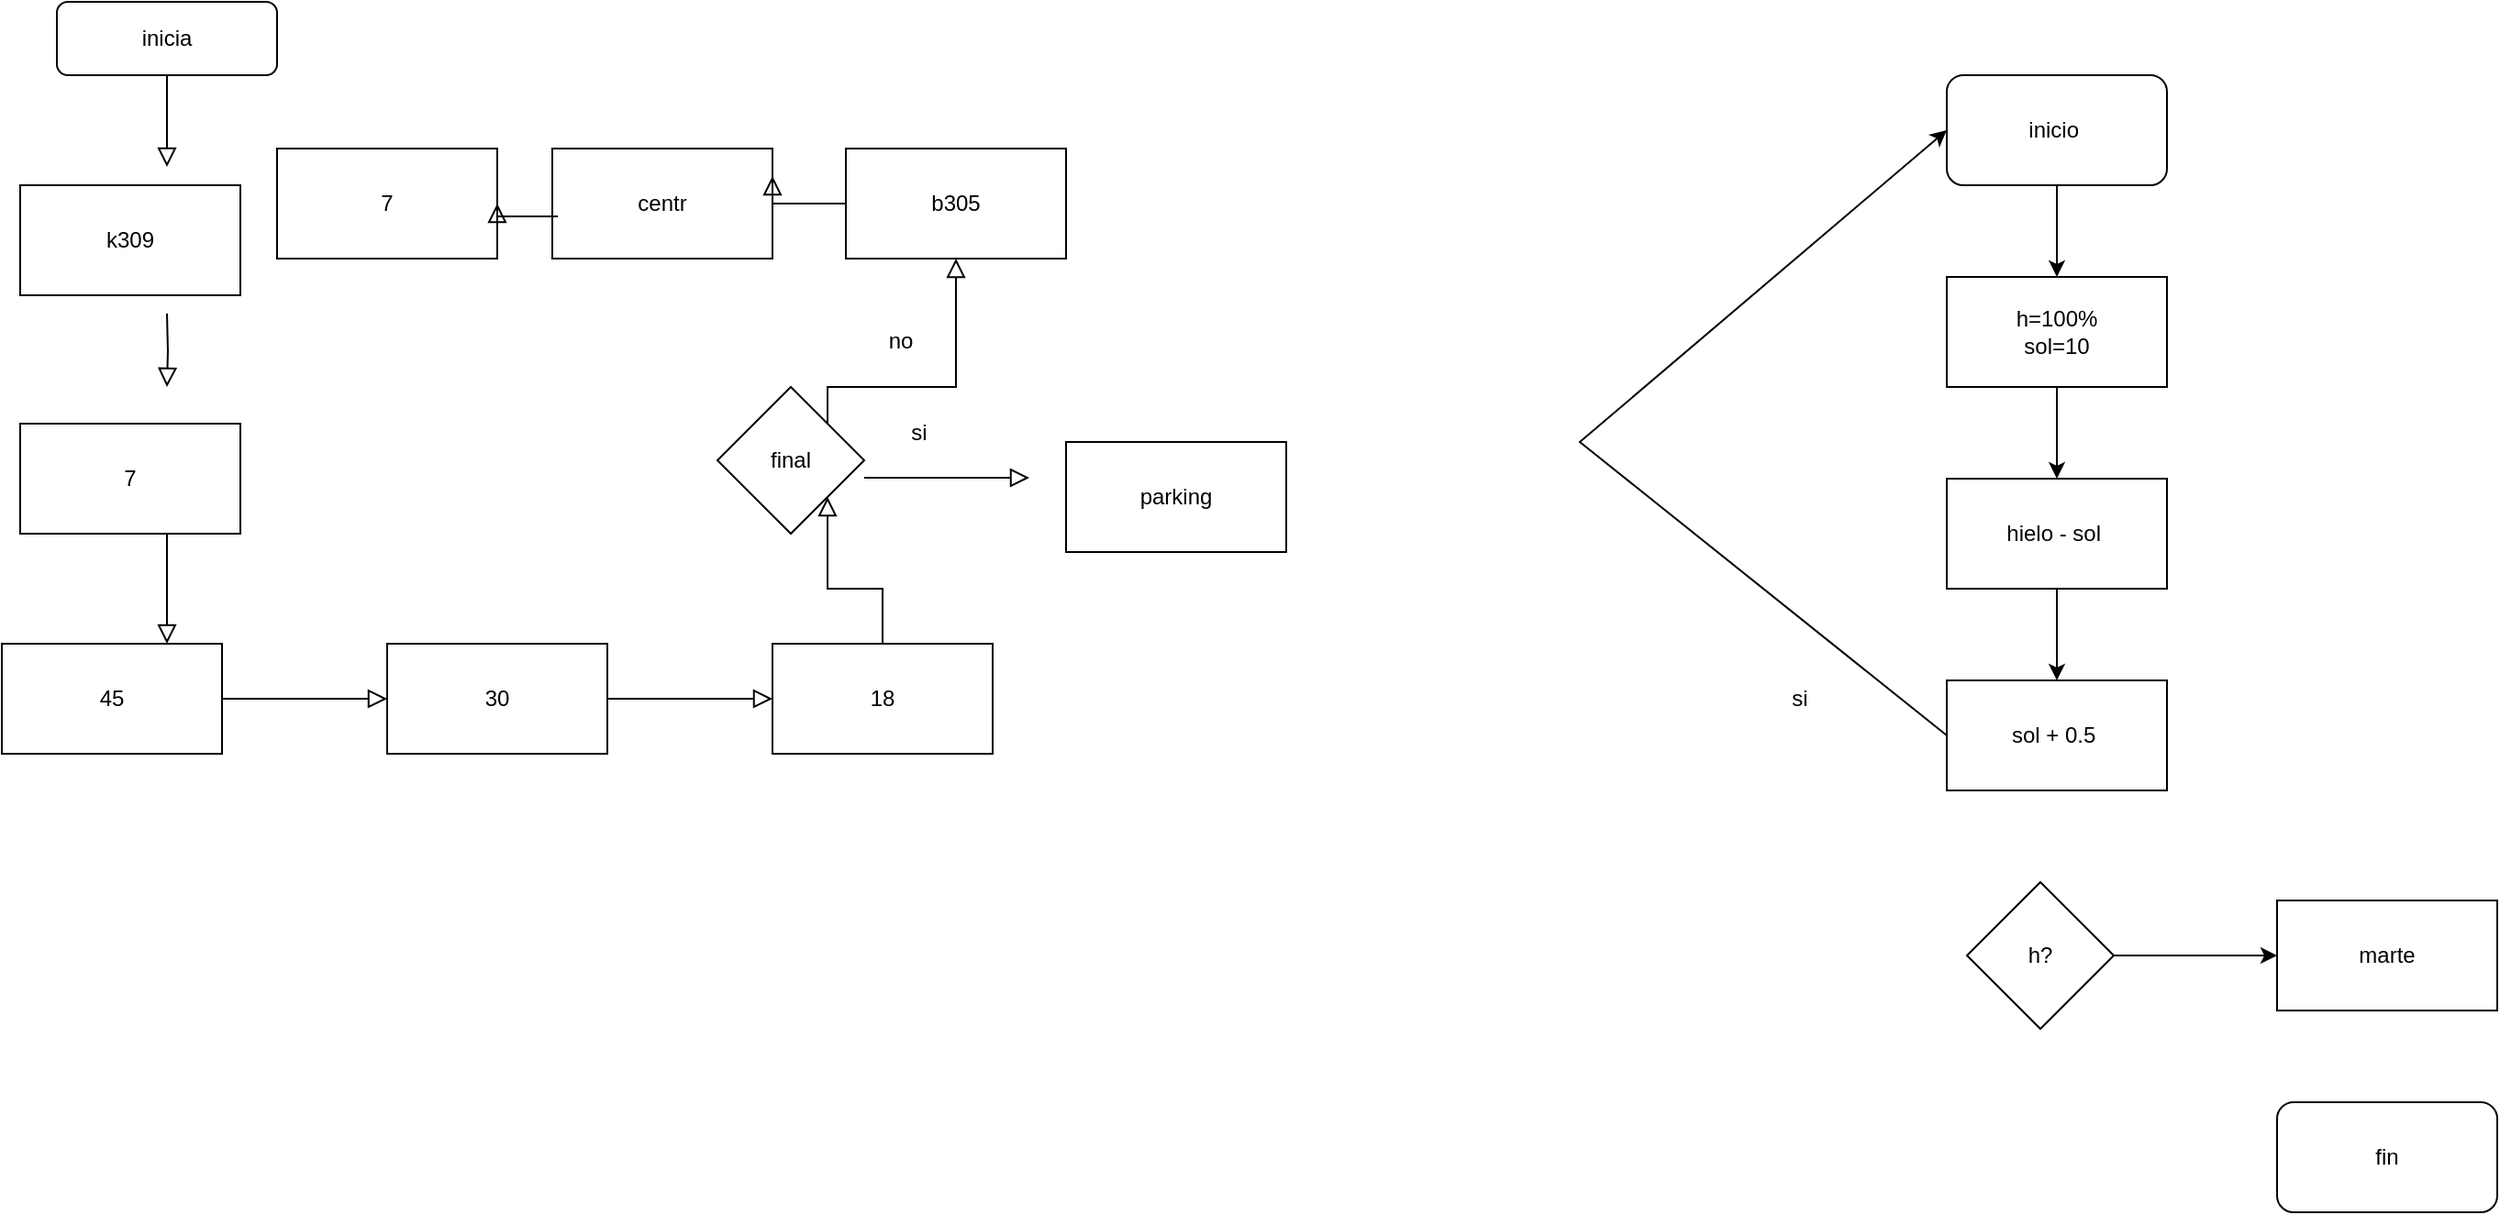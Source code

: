 <mxfile version="26.0.16">
  <diagram id="C5RBs43oDa-KdzZeNtuy" name="Page-1">
    <mxGraphModel dx="1312" dy="781" grid="1" gridSize="10" guides="1" tooltips="1" connect="1" arrows="1" fold="1" page="1" pageScale="1" pageWidth="827" pageHeight="1169" math="0" shadow="0">
      <root>
        <mxCell id="WIyWlLk6GJQsqaUBKTNV-0" />
        <mxCell id="WIyWlLk6GJQsqaUBKTNV-1" parent="WIyWlLk6GJQsqaUBKTNV-0" />
        <mxCell id="WIyWlLk6GJQsqaUBKTNV-2" value="" style="rounded=0;html=1;jettySize=auto;orthogonalLoop=1;fontSize=11;endArrow=block;endFill=0;endSize=8;strokeWidth=1;shadow=0;labelBackgroundColor=none;edgeStyle=orthogonalEdgeStyle;" parent="WIyWlLk6GJQsqaUBKTNV-1" source="WIyWlLk6GJQsqaUBKTNV-3" edge="1">
          <mxGeometry relative="1" as="geometry">
            <mxPoint x="220" y="170" as="targetPoint" />
          </mxGeometry>
        </mxCell>
        <mxCell id="WIyWlLk6GJQsqaUBKTNV-3" value="inicia" style="rounded=1;whiteSpace=wrap;html=1;fontSize=12;glass=0;strokeWidth=1;shadow=0;" parent="WIyWlLk6GJQsqaUBKTNV-1" vertex="1">
          <mxGeometry x="160" y="80" width="120" height="40" as="geometry" />
        </mxCell>
        <mxCell id="WIyWlLk6GJQsqaUBKTNV-4" value="" style="rounded=0;html=1;jettySize=auto;orthogonalLoop=1;fontSize=11;endArrow=block;endFill=0;endSize=8;strokeWidth=1;shadow=0;labelBackgroundColor=none;edgeStyle=orthogonalEdgeStyle;" parent="WIyWlLk6GJQsqaUBKTNV-1" edge="1">
          <mxGeometry y="20" relative="1" as="geometry">
            <mxPoint as="offset" />
            <mxPoint x="220" y="250" as="sourcePoint" />
            <mxPoint x="220" y="290" as="targetPoint" />
          </mxGeometry>
        </mxCell>
        <mxCell id="WIyWlLk6GJQsqaUBKTNV-8" value="" style="rounded=0;html=1;jettySize=auto;orthogonalLoop=1;fontSize=11;endArrow=block;endFill=0;endSize=8;strokeWidth=1;shadow=0;labelBackgroundColor=none;edgeStyle=orthogonalEdgeStyle;" parent="WIyWlLk6GJQsqaUBKTNV-1" edge="1">
          <mxGeometry x="0.333" y="20" relative="1" as="geometry">
            <mxPoint as="offset" />
            <mxPoint x="220" y="370" as="sourcePoint" />
            <mxPoint x="220" y="430" as="targetPoint" />
          </mxGeometry>
        </mxCell>
        <mxCell id="kblb5l7_ISBK6Yg3PXKc-0" value="k309" style="rounded=0;whiteSpace=wrap;html=1;" vertex="1" parent="WIyWlLk6GJQsqaUBKTNV-1">
          <mxGeometry x="140" y="180" width="120" height="60" as="geometry" />
        </mxCell>
        <mxCell id="kblb5l7_ISBK6Yg3PXKc-1" value="7" style="rounded=0;whiteSpace=wrap;html=1;" vertex="1" parent="WIyWlLk6GJQsqaUBKTNV-1">
          <mxGeometry x="140" y="310" width="120" height="60" as="geometry" />
        </mxCell>
        <mxCell id="kblb5l7_ISBK6Yg3PXKc-2" value="45" style="rounded=0;whiteSpace=wrap;html=1;" vertex="1" parent="WIyWlLk6GJQsqaUBKTNV-1">
          <mxGeometry x="130" y="430" width="120" height="60" as="geometry" />
        </mxCell>
        <mxCell id="kblb5l7_ISBK6Yg3PXKc-3" value="30" style="rounded=0;whiteSpace=wrap;html=1;" vertex="1" parent="WIyWlLk6GJQsqaUBKTNV-1">
          <mxGeometry x="340" y="430" width="120" height="60" as="geometry" />
        </mxCell>
        <mxCell id="kblb5l7_ISBK6Yg3PXKc-4" value="18" style="rounded=0;whiteSpace=wrap;html=1;" vertex="1" parent="WIyWlLk6GJQsqaUBKTNV-1">
          <mxGeometry x="550" y="430" width="120" height="60" as="geometry" />
        </mxCell>
        <mxCell id="kblb5l7_ISBK6Yg3PXKc-5" value="" style="rounded=0;html=1;jettySize=auto;orthogonalLoop=1;fontSize=11;endArrow=block;endFill=0;endSize=8;strokeWidth=1;shadow=0;labelBackgroundColor=none;edgeStyle=orthogonalEdgeStyle;entryX=0;entryY=0.5;entryDx=0;entryDy=0;exitX=1;exitY=0.5;exitDx=0;exitDy=0;" edge="1" parent="WIyWlLk6GJQsqaUBKTNV-1" source="kblb5l7_ISBK6Yg3PXKc-2" target="kblb5l7_ISBK6Yg3PXKc-3">
          <mxGeometry relative="1" as="geometry">
            <mxPoint x="230" y="326" as="sourcePoint" />
            <mxPoint x="230" y="376" as="targetPoint" />
            <Array as="points">
              <mxPoint x="290" y="460" />
              <mxPoint x="290" y="460" />
            </Array>
          </mxGeometry>
        </mxCell>
        <mxCell id="kblb5l7_ISBK6Yg3PXKc-6" value="" style="rounded=0;html=1;jettySize=auto;orthogonalLoop=1;fontSize=11;endArrow=block;endFill=0;endSize=8;strokeWidth=1;shadow=0;labelBackgroundColor=none;edgeStyle=orthogonalEdgeStyle;entryX=0;entryY=0.5;entryDx=0;entryDy=0;exitX=1;exitY=0.5;exitDx=0;exitDy=0;" edge="1" parent="WIyWlLk6GJQsqaUBKTNV-1" source="kblb5l7_ISBK6Yg3PXKc-3" target="kblb5l7_ISBK6Yg3PXKc-4">
          <mxGeometry relative="1" as="geometry">
            <mxPoint x="260" y="470" as="sourcePoint" />
            <mxPoint x="350" y="470" as="targetPoint" />
            <Array as="points">
              <mxPoint x="500" y="460" />
              <mxPoint x="500" y="460" />
            </Array>
          </mxGeometry>
        </mxCell>
        <mxCell id="kblb5l7_ISBK6Yg3PXKc-7" value="final" style="rhombus;whiteSpace=wrap;html=1;" vertex="1" parent="WIyWlLk6GJQsqaUBKTNV-1">
          <mxGeometry x="520" y="290" width="80" height="80" as="geometry" />
        </mxCell>
        <mxCell id="kblb5l7_ISBK6Yg3PXKc-9" value="b305" style="rounded=0;whiteSpace=wrap;html=1;" vertex="1" parent="WIyWlLk6GJQsqaUBKTNV-1">
          <mxGeometry x="590" y="160" width="120" height="60" as="geometry" />
        </mxCell>
        <mxCell id="kblb5l7_ISBK6Yg3PXKc-10" value="centr" style="rounded=0;whiteSpace=wrap;html=1;" vertex="1" parent="WIyWlLk6GJQsqaUBKTNV-1">
          <mxGeometry x="430" y="160" width="120" height="60" as="geometry" />
        </mxCell>
        <mxCell id="kblb5l7_ISBK6Yg3PXKc-11" value="7" style="rounded=0;whiteSpace=wrap;html=1;" vertex="1" parent="WIyWlLk6GJQsqaUBKTNV-1">
          <mxGeometry x="280" y="160" width="120" height="60" as="geometry" />
        </mxCell>
        <mxCell id="kblb5l7_ISBK6Yg3PXKc-12" value="" style="rounded=0;html=1;jettySize=auto;orthogonalLoop=1;fontSize=11;endArrow=block;endFill=0;endSize=8;strokeWidth=1;shadow=0;labelBackgroundColor=none;edgeStyle=orthogonalEdgeStyle;entryX=1;entryY=1;entryDx=0;entryDy=0;exitX=0.5;exitY=0;exitDx=0;exitDy=0;" edge="1" parent="WIyWlLk6GJQsqaUBKTNV-1" source="kblb5l7_ISBK6Yg3PXKc-4" target="kblb5l7_ISBK6Yg3PXKc-7">
          <mxGeometry relative="1" as="geometry">
            <mxPoint x="490" y="400" as="sourcePoint" />
            <mxPoint x="580" y="400" as="targetPoint" />
            <Array as="points">
              <mxPoint x="610" y="400" />
              <mxPoint x="580" y="400" />
            </Array>
          </mxGeometry>
        </mxCell>
        <mxCell id="kblb5l7_ISBK6Yg3PXKc-13" value="" style="rounded=0;html=1;jettySize=auto;orthogonalLoop=1;fontSize=11;endArrow=block;endFill=0;endSize=8;strokeWidth=1;shadow=0;labelBackgroundColor=none;edgeStyle=orthogonalEdgeStyle;entryX=0.5;entryY=1;entryDx=0;entryDy=0;exitX=1;exitY=0;exitDx=0;exitDy=0;" edge="1" parent="WIyWlLk6GJQsqaUBKTNV-1" source="kblb5l7_ISBK6Yg3PXKc-7" target="kblb5l7_ISBK6Yg3PXKc-9">
          <mxGeometry relative="1" as="geometry">
            <mxPoint x="620" y="290" as="sourcePoint" />
            <mxPoint x="710" y="290" as="targetPoint" />
            <Array as="points">
              <mxPoint x="580" y="290" />
              <mxPoint x="650" y="290" />
            </Array>
          </mxGeometry>
        </mxCell>
        <mxCell id="kblb5l7_ISBK6Yg3PXKc-14" value="no" style="text;html=1;align=center;verticalAlign=middle;whiteSpace=wrap;rounded=0;" vertex="1" parent="WIyWlLk6GJQsqaUBKTNV-1">
          <mxGeometry x="590" y="250" width="60" height="30" as="geometry" />
        </mxCell>
        <mxCell id="kblb5l7_ISBK6Yg3PXKc-15" value="si" style="text;html=1;align=center;verticalAlign=middle;whiteSpace=wrap;rounded=0;" vertex="1" parent="WIyWlLk6GJQsqaUBKTNV-1">
          <mxGeometry x="600" y="300" width="60" height="30" as="geometry" />
        </mxCell>
        <mxCell id="kblb5l7_ISBK6Yg3PXKc-16" value="" style="rounded=0;html=1;jettySize=auto;orthogonalLoop=1;fontSize=11;endArrow=block;endFill=0;endSize=8;strokeWidth=1;shadow=0;labelBackgroundColor=none;edgeStyle=orthogonalEdgeStyle;entryX=1;entryY=0.5;entryDx=0;entryDy=0;exitX=0.025;exitY=0.617;exitDx=0;exitDy=0;exitPerimeter=0;" edge="1" parent="WIyWlLk6GJQsqaUBKTNV-1" source="kblb5l7_ISBK6Yg3PXKc-10" target="kblb5l7_ISBK6Yg3PXKc-11">
          <mxGeometry relative="1" as="geometry">
            <mxPoint x="370" y="264.5" as="sourcePoint" />
            <mxPoint x="460" y="264.5" as="targetPoint" />
            <Array as="points">
              <mxPoint x="400" y="197" />
            </Array>
          </mxGeometry>
        </mxCell>
        <mxCell id="kblb5l7_ISBK6Yg3PXKc-17" value="" style="rounded=0;html=1;jettySize=auto;orthogonalLoop=1;fontSize=11;endArrow=block;endFill=0;endSize=8;strokeWidth=1;shadow=0;labelBackgroundColor=none;edgeStyle=orthogonalEdgeStyle;entryX=1;entryY=0.25;entryDx=0;entryDy=0;exitX=0;exitY=0.5;exitDx=0;exitDy=0;" edge="1" parent="WIyWlLk6GJQsqaUBKTNV-1" source="kblb5l7_ISBK6Yg3PXKc-9" target="kblb5l7_ISBK6Yg3PXKc-10">
          <mxGeometry y="20" relative="1" as="geometry">
            <mxPoint as="offset" />
            <mxPoint x="560" y="200" as="sourcePoint" />
            <mxPoint x="230" y="300" as="targetPoint" />
            <Array as="points">
              <mxPoint x="550" y="190" />
            </Array>
          </mxGeometry>
        </mxCell>
        <mxCell id="kblb5l7_ISBK6Yg3PXKc-18" value="" style="rounded=0;html=1;jettySize=auto;orthogonalLoop=1;fontSize=11;endArrow=block;endFill=0;endSize=8;strokeWidth=1;shadow=0;labelBackgroundColor=none;edgeStyle=orthogonalEdgeStyle;entryX=0;entryY=0.5;entryDx=0;entryDy=0;exitX=1;exitY=0.5;exitDx=0;exitDy=0;" edge="1" parent="WIyWlLk6GJQsqaUBKTNV-1">
          <mxGeometry relative="1" as="geometry">
            <mxPoint x="600" y="339.5" as="sourcePoint" />
            <mxPoint x="690" y="339.5" as="targetPoint" />
            <Array as="points">
              <mxPoint x="640" y="339.5" />
              <mxPoint x="640" y="339.5" />
            </Array>
          </mxGeometry>
        </mxCell>
        <mxCell id="kblb5l7_ISBK6Yg3PXKc-19" value="parking" style="rounded=0;whiteSpace=wrap;html=1;" vertex="1" parent="WIyWlLk6GJQsqaUBKTNV-1">
          <mxGeometry x="710" y="320" width="120" height="60" as="geometry" />
        </mxCell>
        <mxCell id="kblb5l7_ISBK6Yg3PXKc-20" value="inicio&amp;nbsp;" style="rounded=1;whiteSpace=wrap;html=1;" vertex="1" parent="WIyWlLk6GJQsqaUBKTNV-1">
          <mxGeometry x="1190" y="120" width="120" height="60" as="geometry" />
        </mxCell>
        <mxCell id="kblb5l7_ISBK6Yg3PXKc-21" value="h=100%&lt;div&gt;sol=10&lt;/div&gt;" style="rounded=0;whiteSpace=wrap;html=1;" vertex="1" parent="WIyWlLk6GJQsqaUBKTNV-1">
          <mxGeometry x="1190" y="230" width="120" height="60" as="geometry" />
        </mxCell>
        <mxCell id="kblb5l7_ISBK6Yg3PXKc-22" value="hielo - sol&amp;nbsp;" style="rounded=0;whiteSpace=wrap;html=1;" vertex="1" parent="WIyWlLk6GJQsqaUBKTNV-1">
          <mxGeometry x="1190" y="340" width="120" height="60" as="geometry" />
        </mxCell>
        <mxCell id="kblb5l7_ISBK6Yg3PXKc-23" value="sol + 0.5&amp;nbsp;" style="rounded=0;whiteSpace=wrap;html=1;" vertex="1" parent="WIyWlLk6GJQsqaUBKTNV-1">
          <mxGeometry x="1190" y="450" width="120" height="60" as="geometry" />
        </mxCell>
        <mxCell id="kblb5l7_ISBK6Yg3PXKc-24" value="marte" style="rounded=0;whiteSpace=wrap;html=1;" vertex="1" parent="WIyWlLk6GJQsqaUBKTNV-1">
          <mxGeometry x="1370" y="570" width="120" height="60" as="geometry" />
        </mxCell>
        <mxCell id="kblb5l7_ISBK6Yg3PXKc-26" value="h?" style="rhombus;whiteSpace=wrap;html=1;" vertex="1" parent="WIyWlLk6GJQsqaUBKTNV-1">
          <mxGeometry x="1201" y="560" width="80" height="80" as="geometry" />
        </mxCell>
        <mxCell id="kblb5l7_ISBK6Yg3PXKc-27" value="fin" style="rounded=1;whiteSpace=wrap;html=1;" vertex="1" parent="WIyWlLk6GJQsqaUBKTNV-1">
          <mxGeometry x="1370" y="680" width="120" height="60" as="geometry" />
        </mxCell>
        <mxCell id="kblb5l7_ISBK6Yg3PXKc-32" value="" style="endArrow=classic;html=1;rounded=0;exitX=0;exitY=0.5;exitDx=0;exitDy=0;entryX=0;entryY=0.5;entryDx=0;entryDy=0;" edge="1" parent="WIyWlLk6GJQsqaUBKTNV-1" source="kblb5l7_ISBK6Yg3PXKc-23" target="kblb5l7_ISBK6Yg3PXKc-20">
          <mxGeometry width="50" height="50" relative="1" as="geometry">
            <mxPoint x="940" y="430" as="sourcePoint" />
            <mxPoint x="990" y="380" as="targetPoint" />
            <Array as="points">
              <mxPoint x="990" y="320" />
            </Array>
          </mxGeometry>
        </mxCell>
        <mxCell id="kblb5l7_ISBK6Yg3PXKc-34" value="si" style="text;html=1;align=center;verticalAlign=middle;whiteSpace=wrap;rounded=0;" vertex="1" parent="WIyWlLk6GJQsqaUBKTNV-1">
          <mxGeometry x="1080" y="445" width="60" height="30" as="geometry" />
        </mxCell>
        <mxCell id="kblb5l7_ISBK6Yg3PXKc-35" value="" style="endArrow=classic;html=1;rounded=0;entryX=0;entryY=0.5;entryDx=0;entryDy=0;" edge="1" parent="WIyWlLk6GJQsqaUBKTNV-1" source="kblb5l7_ISBK6Yg3PXKc-26" target="kblb5l7_ISBK6Yg3PXKc-24">
          <mxGeometry width="50" height="50" relative="1" as="geometry">
            <mxPoint x="1190" y="430" as="sourcePoint" />
            <mxPoint x="1240" y="380" as="targetPoint" />
          </mxGeometry>
        </mxCell>
        <mxCell id="kblb5l7_ISBK6Yg3PXKc-36" value="" style="endArrow=classic;html=1;rounded=0;exitX=0.5;exitY=1;exitDx=0;exitDy=0;" edge="1" parent="WIyWlLk6GJQsqaUBKTNV-1" source="kblb5l7_ISBK6Yg3PXKc-20">
          <mxGeometry width="50" height="50" relative="1" as="geometry">
            <mxPoint x="1190" y="430" as="sourcePoint" />
            <mxPoint x="1250" y="230" as="targetPoint" />
          </mxGeometry>
        </mxCell>
        <mxCell id="kblb5l7_ISBK6Yg3PXKc-38" value="" style="endArrow=classic;html=1;rounded=0;entryX=0.5;entryY=0;entryDx=0;entryDy=0;exitX=0.5;exitY=1;exitDx=0;exitDy=0;" edge="1" parent="WIyWlLk6GJQsqaUBKTNV-1" source="kblb5l7_ISBK6Yg3PXKc-21" target="kblb5l7_ISBK6Yg3PXKc-22">
          <mxGeometry width="50" height="50" relative="1" as="geometry">
            <mxPoint x="1190" y="430" as="sourcePoint" />
            <mxPoint x="1240" y="380" as="targetPoint" />
          </mxGeometry>
        </mxCell>
        <mxCell id="kblb5l7_ISBK6Yg3PXKc-39" value="" style="endArrow=classic;html=1;rounded=0;entryX=0.5;entryY=0;entryDx=0;entryDy=0;exitX=0.5;exitY=1;exitDx=0;exitDy=0;" edge="1" parent="WIyWlLk6GJQsqaUBKTNV-1" source="kblb5l7_ISBK6Yg3PXKc-22" target="kblb5l7_ISBK6Yg3PXKc-23">
          <mxGeometry width="50" height="50" relative="1" as="geometry">
            <mxPoint x="1190" y="430" as="sourcePoint" />
            <mxPoint x="1240" y="380" as="targetPoint" />
          </mxGeometry>
        </mxCell>
      </root>
    </mxGraphModel>
  </diagram>
</mxfile>

